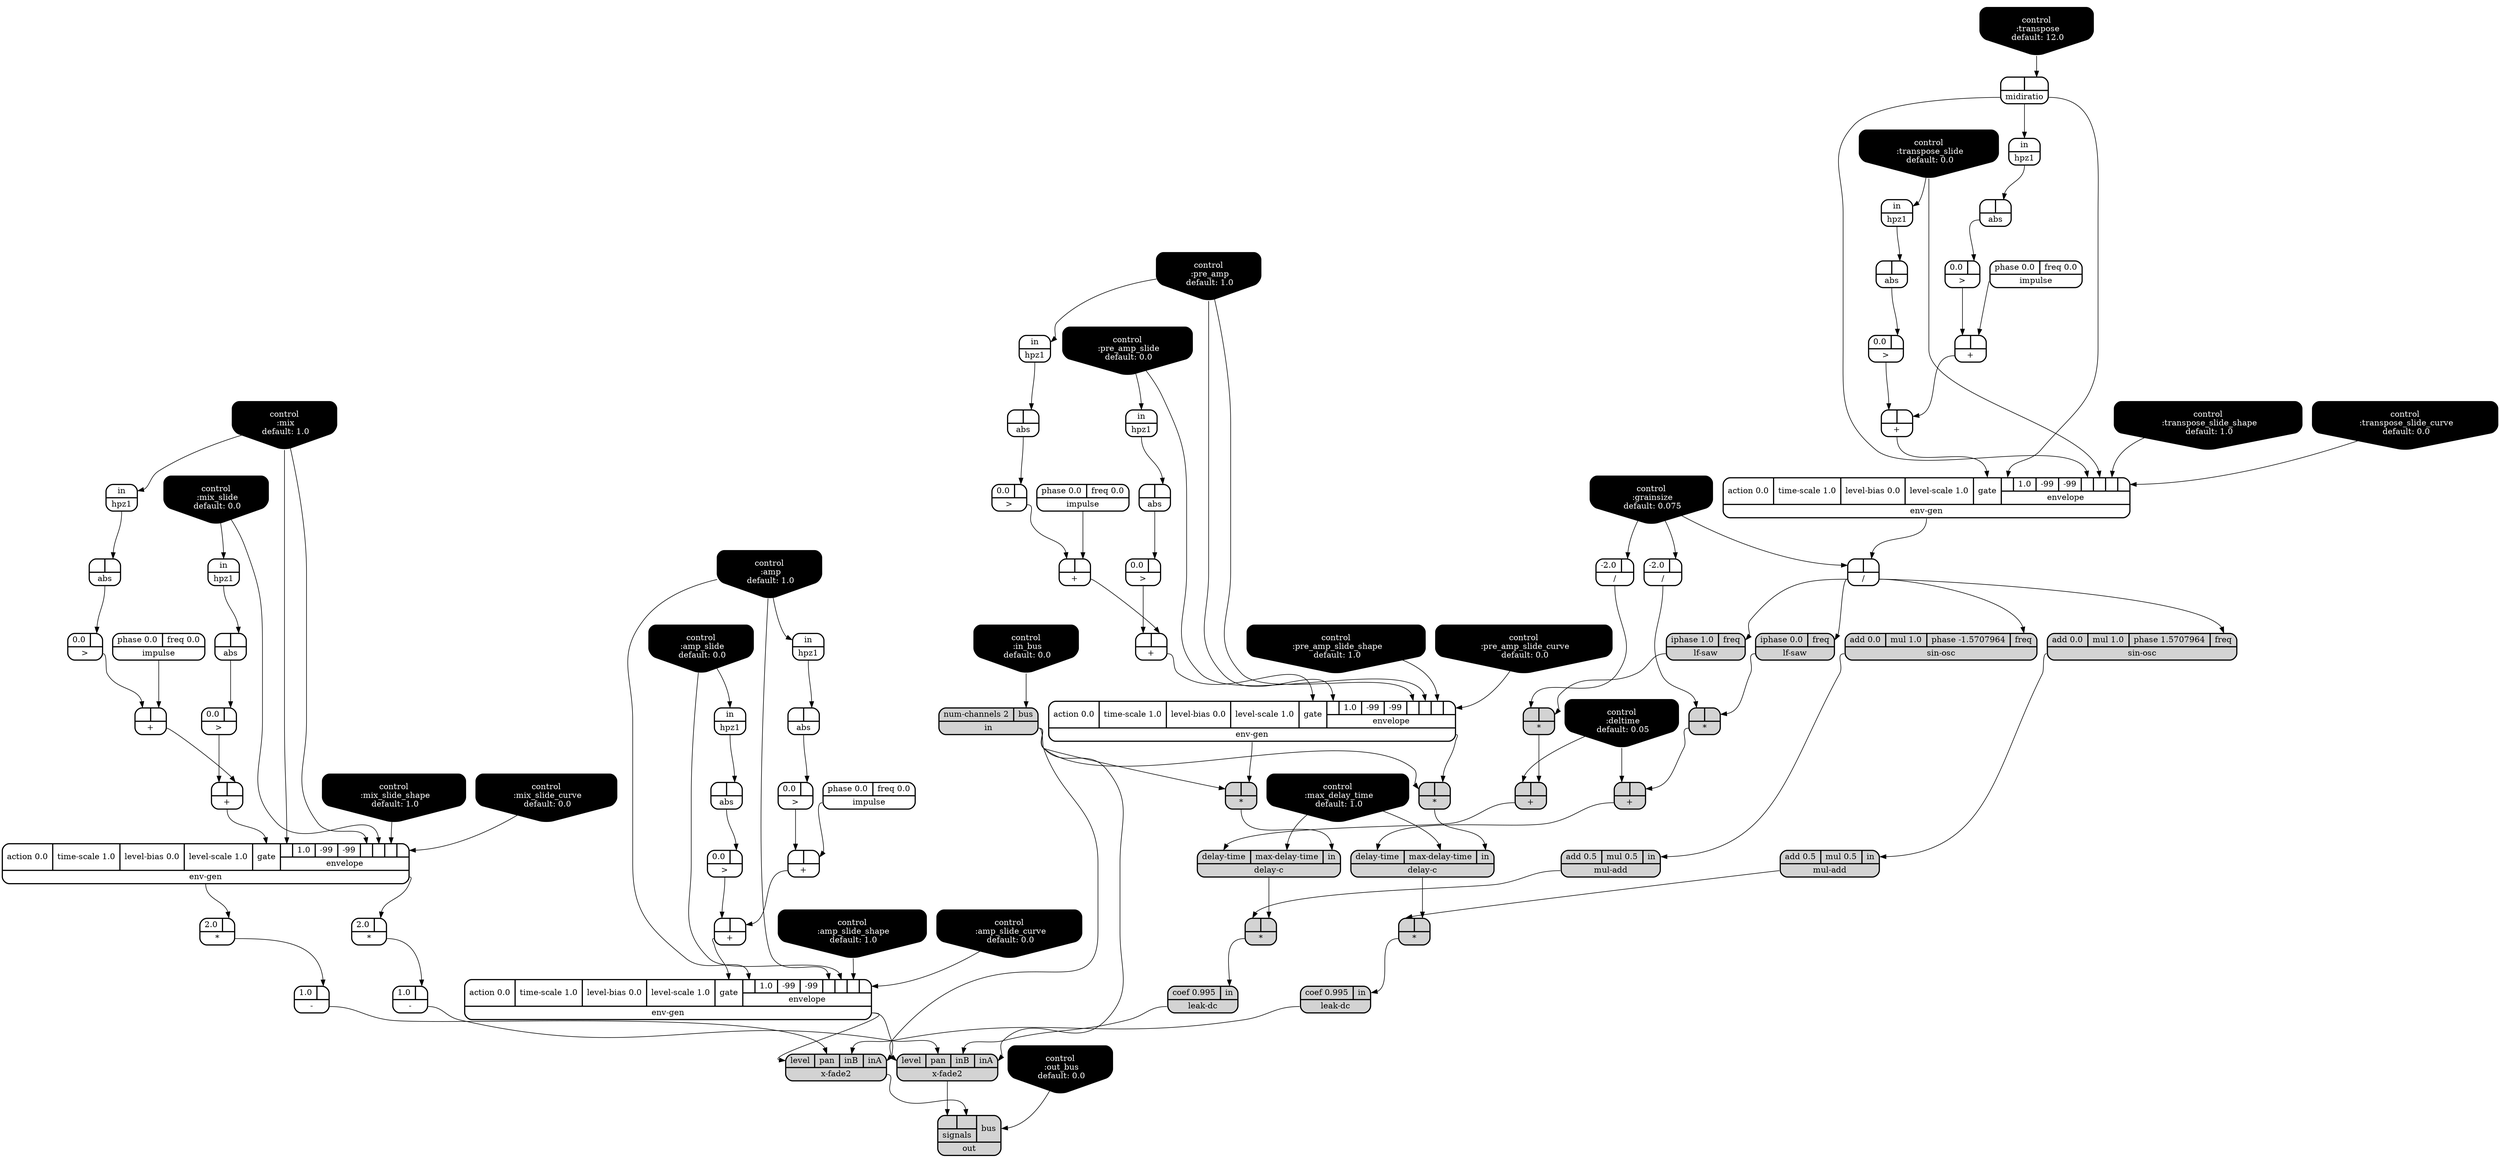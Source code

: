 digraph synthdef {
35 [label = "{{ <b> |<a> } |<__UG_NAME__>* }" style="filled, bold, rounded"  shape=record rankdir=LR];
47 [label = "{{ <b> |<a> } |<__UG_NAME__>* }" style="filled, bold, rounded"  shape=record rankdir=LR];
52 [label = "{{ <b> |<a> } |<__UG_NAME__>* }" style="filled, bold, rounded"  shape=record rankdir=LR];
64 [label = "{{ <b> 2.0|<a> } |<__UG_NAME__>* }" style="bold, rounded" shape=record rankdir=LR];
67 [label = "{{ <b> 2.0|<a> } |<__UG_NAME__>* }" style="bold, rounded" shape=record rankdir=LR];
69 [label = "{{ <b> |<a> } |<__UG_NAME__>* }" style="filled, bold, rounded"  shape=record rankdir=LR];
72 [label = "{{ <b> |<a> } |<__UG_NAME__>* }" style="filled, bold, rounded"  shape=record rankdir=LR];
76 [label = "{{ <b> |<a> } |<__UG_NAME__>* }" style="filled, bold, rounded"  shape=record rankdir=LR];
26 [label = "{{ <b> |<a> } |<__UG_NAME__>+ }" style="bold, rounded" shape=record rankdir=LR];
30 [label = "{{ <b> |<a> } |<__UG_NAME__>+ }" style="bold, rounded" shape=record rankdir=LR];
40 [label = "{{ <b> |<a> } |<__UG_NAME__>+ }" style="bold, rounded" shape=record rankdir=LR];
44 [label = "{{ <b> |<a> } |<__UG_NAME__>+ }" style="bold, rounded" shape=record rankdir=LR];
48 [label = "{{ <b> |<a> } |<__UG_NAME__>+ }" style="filled, bold, rounded"  shape=record rankdir=LR];
58 [label = "{{ <b> |<a> } |<__UG_NAME__>+ }" style="bold, rounded" shape=record rankdir=LR];
62 [label = "{{ <b> |<a> } |<__UG_NAME__>+ }" style="bold, rounded" shape=record rankdir=LR];
73 [label = "{{ <b> |<a> } |<__UG_NAME__>+ }" style="filled, bold, rounded"  shape=record rankdir=LR];
82 [label = "{{ <b> |<a> } |<__UG_NAME__>+ }" style="bold, rounded" shape=record rankdir=LR];
86 [label = "{{ <b> |<a> } |<__UG_NAME__>+ }" style="bold, rounded" shape=record rankdir=LR];
65 [label = "{{ <b> 1.0|<a> } |<__UG_NAME__>- }" style="bold, rounded" shape=record rankdir=LR];
68 [label = "{{ <b> 1.0|<a> } |<__UG_NAME__>- }" style="bold, rounded" shape=record rankdir=LR];
32 [label = "{{ <b> |<a> } |<__UG_NAME__>/ }" style="bold, rounded" shape=record rankdir=LR];
34 [label = "{{ <b> -2.0|<a> } |<__UG_NAME__>/ }" style="bold, rounded" shape=record rankdir=LR];
71 [label = "{{ <b> -2.0|<a> } |<__UG_NAME__>/ }" style="bold, rounded" shape=record rankdir=LR];
25 [label = "{{ <b> 0.0|<a> } |<__UG_NAME__>\> }" style="bold, rounded" shape=record rankdir=LR];
29 [label = "{{ <b> 0.0|<a> } |<__UG_NAME__>\> }" style="bold, rounded" shape=record rankdir=LR];
39 [label = "{{ <b> 0.0|<a> } |<__UG_NAME__>\> }" style="bold, rounded" shape=record rankdir=LR];
43 [label = "{{ <b> 0.0|<a> } |<__UG_NAME__>\> }" style="bold, rounded" shape=record rankdir=LR];
57 [label = "{{ <b> 0.0|<a> } |<__UG_NAME__>\> }" style="bold, rounded" shape=record rankdir=LR];
61 [label = "{{ <b> 0.0|<a> } |<__UG_NAME__>\> }" style="bold, rounded" shape=record rankdir=LR];
81 [label = "{{ <b> 0.0|<a> } |<__UG_NAME__>\> }" style="bold, rounded" shape=record rankdir=LR];
85 [label = "{{ <b> 0.0|<a> } |<__UG_NAME__>\> }" style="bold, rounded" shape=record rankdir=LR];
24 [label = "{{ <b> |<a> } |<__UG_NAME__>abs }" style="bold, rounded" shape=record rankdir=LR];
28 [label = "{{ <b> |<a> } |<__UG_NAME__>abs }" style="bold, rounded" shape=record rankdir=LR];
38 [label = "{{ <b> |<a> } |<__UG_NAME__>abs }" style="bold, rounded" shape=record rankdir=LR];
42 [label = "{{ <b> |<a> } |<__UG_NAME__>abs }" style="bold, rounded" shape=record rankdir=LR];
56 [label = "{{ <b> |<a> } |<__UG_NAME__>abs }" style="bold, rounded" shape=record rankdir=LR];
60 [label = "{{ <b> |<a> } |<__UG_NAME__>abs }" style="bold, rounded" shape=record rankdir=LR];
80 [label = "{{ <b> |<a> } |<__UG_NAME__>abs }" style="bold, rounded" shape=record rankdir=LR];
84 [label = "{{ <b> |<a> } |<__UG_NAME__>abs }" style="bold, rounded" shape=record rankdir=LR];
0 [label = "control
 :amp
 default: 1.0" shape=invhouse style="rounded, filled, bold" fillcolor=black fontcolor=white ]; 
1 [label = "control
 :amp_slide
 default: 0.0" shape=invhouse style="rounded, filled, bold" fillcolor=black fontcolor=white ]; 
2 [label = "control
 :amp_slide_shape
 default: 1.0" shape=invhouse style="rounded, filled, bold" fillcolor=black fontcolor=white ]; 
3 [label = "control
 :amp_slide_curve
 default: 0.0" shape=invhouse style="rounded, filled, bold" fillcolor=black fontcolor=white ]; 
4 [label = "control
 :mix
 default: 1.0" shape=invhouse style="rounded, filled, bold" fillcolor=black fontcolor=white ]; 
5 [label = "control
 :mix_slide
 default: 0.0" shape=invhouse style="rounded, filled, bold" fillcolor=black fontcolor=white ]; 
6 [label = "control
 :mix_slide_shape
 default: 1.0" shape=invhouse style="rounded, filled, bold" fillcolor=black fontcolor=white ]; 
7 [label = "control
 :mix_slide_curve
 default: 0.0" shape=invhouse style="rounded, filled, bold" fillcolor=black fontcolor=white ]; 
8 [label = "control
 :transpose
 default: 12.0" shape=invhouse style="rounded, filled, bold" fillcolor=black fontcolor=white ]; 
9 [label = "control
 :transpose_slide
 default: 0.0" shape=invhouse style="rounded, filled, bold" fillcolor=black fontcolor=white ]; 
10 [label = "control
 :transpose_slide_shape
 default: 1.0" shape=invhouse style="rounded, filled, bold" fillcolor=black fontcolor=white ]; 
11 [label = "control
 :transpose_slide_curve
 default: 0.0" shape=invhouse style="rounded, filled, bold" fillcolor=black fontcolor=white ]; 
12 [label = "control
 :deltime
 default: 0.05" shape=invhouse style="rounded, filled, bold" fillcolor=black fontcolor=white ]; 
13 [label = "control
 :max_delay_time
 default: 1.0" shape=invhouse style="rounded, filled, bold" fillcolor=black fontcolor=white ]; 
14 [label = "control
 :grainsize
 default: 0.075" shape=invhouse style="rounded, filled, bold" fillcolor=black fontcolor=white ]; 
15 [label = "control
 :pre_amp
 default: 1.0" shape=invhouse style="rounded, filled, bold" fillcolor=black fontcolor=white ]; 
16 [label = "control
 :pre_amp_slide
 default: 0.0" shape=invhouse style="rounded, filled, bold" fillcolor=black fontcolor=white ]; 
17 [label = "control
 :pre_amp_slide_shape
 default: 1.0" shape=invhouse style="rounded, filled, bold" fillcolor=black fontcolor=white ]; 
18 [label = "control
 :pre_amp_slide_curve
 default: 0.0" shape=invhouse style="rounded, filled, bold" fillcolor=black fontcolor=white ]; 
19 [label = "control
 :in_bus
 default: 0.0" shape=invhouse style="rounded, filled, bold" fillcolor=black fontcolor=white ]; 
20 [label = "control
 :out_bus
 default: 0.0" shape=invhouse style="rounded, filled, bold" fillcolor=black fontcolor=white ]; 
49 [label = "{{ <delay____time> delay-time|<max____delay____time> max-delay-time|<in> in} |<__UG_NAME__>delay-c }" style="filled, bold, rounded"  shape=record rankdir=LR];
74 [label = "{{ <delay____time> delay-time|<max____delay____time> max-delay-time|<in> in} |<__UG_NAME__>delay-c }" style="filled, bold, rounded"  shape=record rankdir=LR];
31 [label = "{{ <action> action 0.0|<time____scale> time-scale 1.0|<level____bias> level-bias 0.0|<level____scale> level-scale 1.0|<gate> gate|{{<envelope___unary____op____u____gen___0>|1.0|-99|-99|<envelope___unary____op____u____gen___4>|<envelope___control___5>|<envelope___control___6>|<envelope___control___7>}|envelope}} |<__UG_NAME__>env-gen }" style="bold, rounded" shape=record rankdir=LR];
45 [label = "{{ <action> action 0.0|<time____scale> time-scale 1.0|<level____bias> level-bias 0.0|<level____scale> level-scale 1.0|<gate> gate|{{<envelope___control___0>|1.0|-99|-99|<envelope___control___4>|<envelope___control___5>|<envelope___control___6>|<envelope___control___7>}|envelope}} |<__UG_NAME__>env-gen }" style="bold, rounded" shape=record rankdir=LR];
63 [label = "{{ <action> action 0.0|<time____scale> time-scale 1.0|<level____bias> level-bias 0.0|<level____scale> level-scale 1.0|<gate> gate|{{<envelope___control___0>|1.0|-99|-99|<envelope___control___4>|<envelope___control___5>|<envelope___control___6>|<envelope___control___7>}|envelope}} |<__UG_NAME__>env-gen }" style="bold, rounded" shape=record rankdir=LR];
87 [label = "{{ <action> action 0.0|<time____scale> time-scale 1.0|<level____bias> level-bias 0.0|<level____scale> level-scale 1.0|<gate> gate|{{<envelope___control___0>|1.0|-99|-99|<envelope___control___4>|<envelope___control___5>|<envelope___control___6>|<envelope___control___7>}|envelope}} |<__UG_NAME__>env-gen }" style="bold, rounded" shape=record rankdir=LR];
23 [label = "{{ <in> in} |<__UG_NAME__>hpz1 }" style="bold, rounded" shape=record rankdir=LR];
27 [label = "{{ <in> in} |<__UG_NAME__>hpz1 }" style="bold, rounded" shape=record rankdir=LR];
37 [label = "{{ <in> in} |<__UG_NAME__>hpz1 }" style="bold, rounded" shape=record rankdir=LR];
41 [label = "{{ <in> in} |<__UG_NAME__>hpz1 }" style="bold, rounded" shape=record rankdir=LR];
55 [label = "{{ <in> in} |<__UG_NAME__>hpz1 }" style="bold, rounded" shape=record rankdir=LR];
59 [label = "{{ <in> in} |<__UG_NAME__>hpz1 }" style="bold, rounded" shape=record rankdir=LR];
79 [label = "{{ <in> in} |<__UG_NAME__>hpz1 }" style="bold, rounded" shape=record rankdir=LR];
83 [label = "{{ <in> in} |<__UG_NAME__>hpz1 }" style="bold, rounded" shape=record rankdir=LR];
21 [label = "{{ <phase> phase 0.0|<freq> freq 0.0} |<__UG_NAME__>impulse }" style="bold, rounded" shape=record rankdir=LR];
36 [label = "{{ <phase> phase 0.0|<freq> freq 0.0} |<__UG_NAME__>impulse }" style="bold, rounded" shape=record rankdir=LR];
54 [label = "{{ <phase> phase 0.0|<freq> freq 0.0} |<__UG_NAME__>impulse }" style="bold, rounded" shape=record rankdir=LR];
78 [label = "{{ <phase> phase 0.0|<freq> freq 0.0} |<__UG_NAME__>impulse }" style="bold, rounded" shape=record rankdir=LR];
46 [label = "{{ <num____channels> num-channels 2|<bus> bus} |<__UG_NAME__>in }" style="filled, bold, rounded"  shape=record rankdir=LR];
53 [label = "{{ <coef> coef 0.995|<in> in} |<__UG_NAME__>leak-dc }" style="filled, bold, rounded"  shape=record rankdir=LR];
77 [label = "{{ <coef> coef 0.995|<in> in} |<__UG_NAME__>leak-dc }" style="filled, bold, rounded"  shape=record rankdir=LR];
33 [label = "{{ <iphase> iphase 0.0|<freq> freq} |<__UG_NAME__>lf-saw }" style="filled, bold, rounded"  shape=record rankdir=LR];
70 [label = "{{ <iphase> iphase 1.0|<freq> freq} |<__UG_NAME__>lf-saw }" style="filled, bold, rounded"  shape=record rankdir=LR];
22 [label = "{{ <b> |<a> } |<__UG_NAME__>midiratio }" style="bold, rounded" shape=record rankdir=LR];
51 [label = "{{ <add> add 0.5|<mul> mul 0.5|<in> in} |<__UG_NAME__>mul-add }" style="filled, bold, rounded"  shape=record rankdir=LR];
75 [label = "{{ <add> add 0.5|<mul> mul 0.5|<in> in} |<__UG_NAME__>mul-add }" style="filled, bold, rounded"  shape=record rankdir=LR];
90 [label = "{{ {{<signals___x____fade2___0>|<signals___x____fade2___1>}|signals}|<bus> bus} |<__UG_NAME__>out }" style="filled, bold, rounded"  shape=record rankdir=LR];
50 [label = "{{ <add> add 0.0|<mul> mul 1.0|<phase> phase 1.5707964|<freq> freq} |<__UG_NAME__>sin-osc }" style="filled, bold, rounded"  shape=record rankdir=LR];
66 [label = "{{ <add> add 0.0|<mul> mul 1.0|<phase> phase -1.5707964|<freq> freq} |<__UG_NAME__>sin-osc }" style="filled, bold, rounded"  shape=record rankdir=LR];
88 [label = "{{ <level> level|<pan> pan|<inb> inB|<ina> inA} |<__UG_NAME__>x-fade2 }" style="filled, bold, rounded"  shape=record rankdir=LR];
89 [label = "{{ <level> level|<pan> pan|<inb> inB|<ina> inA} |<__UG_NAME__>x-fade2 }" style="filled, bold, rounded"  shape=record rankdir=LR];

33:__UG_NAME__ -> 35:a ;
34:__UG_NAME__ -> 35:b ;
45:__UG_NAME__ -> 47:a ;
46:__UG_NAME__ -> 47:b ;
49:__UG_NAME__ -> 52:a ;
51:__UG_NAME__ -> 52:b ;
63:__UG_NAME__ -> 64:a ;
63:__UG_NAME__ -> 67:a ;
45:__UG_NAME__ -> 69:a ;
46:__UG_NAME__ -> 69:b ;
70:__UG_NAME__ -> 72:a ;
71:__UG_NAME__ -> 72:b ;
74:__UG_NAME__ -> 76:a ;
75:__UG_NAME__ -> 76:b ;
21:__UG_NAME__ -> 26:a ;
25:__UG_NAME__ -> 26:b ;
26:__UG_NAME__ -> 30:a ;
29:__UG_NAME__ -> 30:b ;
36:__UG_NAME__ -> 40:a ;
39:__UG_NAME__ -> 40:b ;
40:__UG_NAME__ -> 44:a ;
43:__UG_NAME__ -> 44:b ;
35:__UG_NAME__ -> 48:a ;
12:__UG_NAME__ -> 48:b ;
54:__UG_NAME__ -> 58:a ;
57:__UG_NAME__ -> 58:b ;
58:__UG_NAME__ -> 62:a ;
61:__UG_NAME__ -> 62:b ;
72:__UG_NAME__ -> 73:a ;
12:__UG_NAME__ -> 73:b ;
78:__UG_NAME__ -> 82:a ;
81:__UG_NAME__ -> 82:b ;
82:__UG_NAME__ -> 86:a ;
85:__UG_NAME__ -> 86:b ;
64:__UG_NAME__ -> 65:a ;
67:__UG_NAME__ -> 68:a ;
31:__UG_NAME__ -> 32:a ;
14:__UG_NAME__ -> 32:b ;
14:__UG_NAME__ -> 34:a ;
14:__UG_NAME__ -> 71:a ;
24:__UG_NAME__ -> 25:a ;
28:__UG_NAME__ -> 29:a ;
38:__UG_NAME__ -> 39:a ;
42:__UG_NAME__ -> 43:a ;
56:__UG_NAME__ -> 57:a ;
60:__UG_NAME__ -> 61:a ;
80:__UG_NAME__ -> 81:a ;
84:__UG_NAME__ -> 85:a ;
23:__UG_NAME__ -> 24:a ;
27:__UG_NAME__ -> 28:a ;
37:__UG_NAME__ -> 38:a ;
41:__UG_NAME__ -> 42:a ;
55:__UG_NAME__ -> 56:a ;
59:__UG_NAME__ -> 60:a ;
79:__UG_NAME__ -> 80:a ;
83:__UG_NAME__ -> 84:a ;
47:__UG_NAME__ -> 49:in ;
13:__UG_NAME__ -> 49:max____delay____time ;
48:__UG_NAME__ -> 49:delay____time ;
69:__UG_NAME__ -> 74:in ;
13:__UG_NAME__ -> 74:max____delay____time ;
73:__UG_NAME__ -> 74:delay____time ;
22:__UG_NAME__ -> 31:envelope___unary____op____u____gen___0 ;
22:__UG_NAME__ -> 31:envelope___unary____op____u____gen___4 ;
9:__UG_NAME__ -> 31:envelope___control___5 ;
10:__UG_NAME__ -> 31:envelope___control___6 ;
11:__UG_NAME__ -> 31:envelope___control___7 ;
30:__UG_NAME__ -> 31:gate ;
15:__UG_NAME__ -> 45:envelope___control___0 ;
15:__UG_NAME__ -> 45:envelope___control___4 ;
16:__UG_NAME__ -> 45:envelope___control___5 ;
17:__UG_NAME__ -> 45:envelope___control___6 ;
18:__UG_NAME__ -> 45:envelope___control___7 ;
44:__UG_NAME__ -> 45:gate ;
4:__UG_NAME__ -> 63:envelope___control___0 ;
4:__UG_NAME__ -> 63:envelope___control___4 ;
5:__UG_NAME__ -> 63:envelope___control___5 ;
6:__UG_NAME__ -> 63:envelope___control___6 ;
7:__UG_NAME__ -> 63:envelope___control___7 ;
62:__UG_NAME__ -> 63:gate ;
0:__UG_NAME__ -> 87:envelope___control___0 ;
0:__UG_NAME__ -> 87:envelope___control___4 ;
1:__UG_NAME__ -> 87:envelope___control___5 ;
2:__UG_NAME__ -> 87:envelope___control___6 ;
3:__UG_NAME__ -> 87:envelope___control___7 ;
86:__UG_NAME__ -> 87:gate ;
22:__UG_NAME__ -> 23:in ;
9:__UG_NAME__ -> 27:in ;
15:__UG_NAME__ -> 37:in ;
16:__UG_NAME__ -> 41:in ;
4:__UG_NAME__ -> 55:in ;
5:__UG_NAME__ -> 59:in ;
0:__UG_NAME__ -> 79:in ;
1:__UG_NAME__ -> 83:in ;
19:__UG_NAME__ -> 46:bus ;
52:__UG_NAME__ -> 53:in ;
76:__UG_NAME__ -> 77:in ;
32:__UG_NAME__ -> 33:freq ;
32:__UG_NAME__ -> 70:freq ;
8:__UG_NAME__ -> 22:a ;
50:__UG_NAME__ -> 51:in ;
66:__UG_NAME__ -> 75:in ;
20:__UG_NAME__ -> 90:bus ;
88:__UG_NAME__ -> 90:signals___x____fade2___0 ;
89:__UG_NAME__ -> 90:signals___x____fade2___1 ;
32:__UG_NAME__ -> 50:freq ;
32:__UG_NAME__ -> 66:freq ;
46:__UG_NAME__ -> 88:ina ;
77:__UG_NAME__ -> 88:inb ;
68:__UG_NAME__ -> 88:pan ;
87:__UG_NAME__ -> 88:level ;
46:__UG_NAME__ -> 89:ina ;
53:__UG_NAME__ -> 89:inb ;
65:__UG_NAME__ -> 89:pan ;
87:__UG_NAME__ -> 89:level ;

}